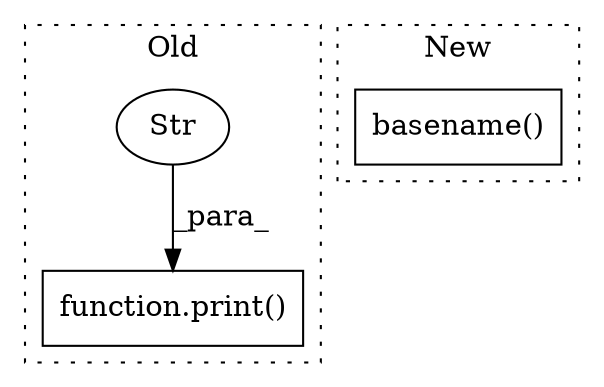 digraph G {
subgraph cluster0 {
1 [label="function.print()" a="75" s="27152,27199" l="6,1" shape="box"];
3 [label="Str" a="66" s="27158" l="29" shape="ellipse"];
label = "Old";
style="dotted";
}
subgraph cluster1 {
2 [label="basename()" a="75" s="4619,4642" l="13,1" shape="box"];
label = "New";
style="dotted";
}
3 -> 1 [label="_para_"];
}
